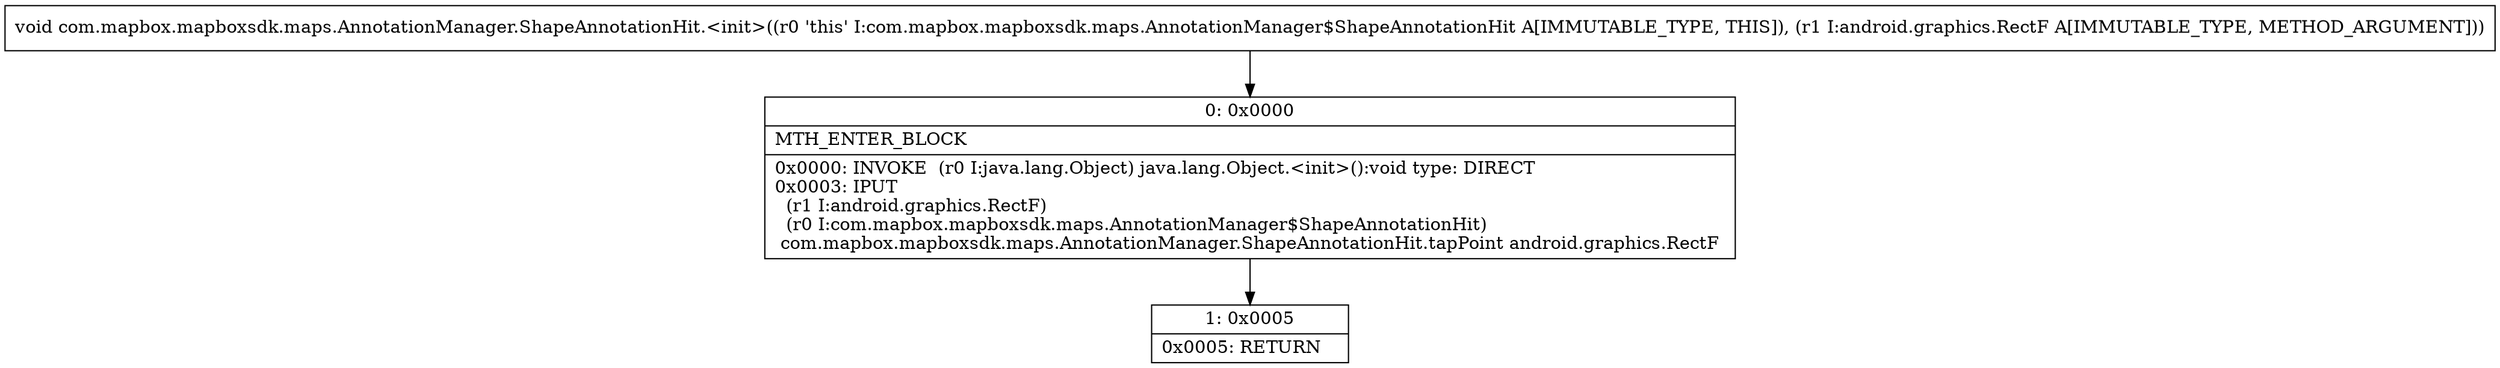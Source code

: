 digraph "CFG forcom.mapbox.mapboxsdk.maps.AnnotationManager.ShapeAnnotationHit.\<init\>(Landroid\/graphics\/RectF;)V" {
Node_0 [shape=record,label="{0\:\ 0x0000|MTH_ENTER_BLOCK\l|0x0000: INVOKE  (r0 I:java.lang.Object) java.lang.Object.\<init\>():void type: DIRECT \l0x0003: IPUT  \l  (r1 I:android.graphics.RectF)\l  (r0 I:com.mapbox.mapboxsdk.maps.AnnotationManager$ShapeAnnotationHit)\l com.mapbox.mapboxsdk.maps.AnnotationManager.ShapeAnnotationHit.tapPoint android.graphics.RectF \l}"];
Node_1 [shape=record,label="{1\:\ 0x0005|0x0005: RETURN   \l}"];
MethodNode[shape=record,label="{void com.mapbox.mapboxsdk.maps.AnnotationManager.ShapeAnnotationHit.\<init\>((r0 'this' I:com.mapbox.mapboxsdk.maps.AnnotationManager$ShapeAnnotationHit A[IMMUTABLE_TYPE, THIS]), (r1 I:android.graphics.RectF A[IMMUTABLE_TYPE, METHOD_ARGUMENT])) }"];
MethodNode -> Node_0;
Node_0 -> Node_1;
}

